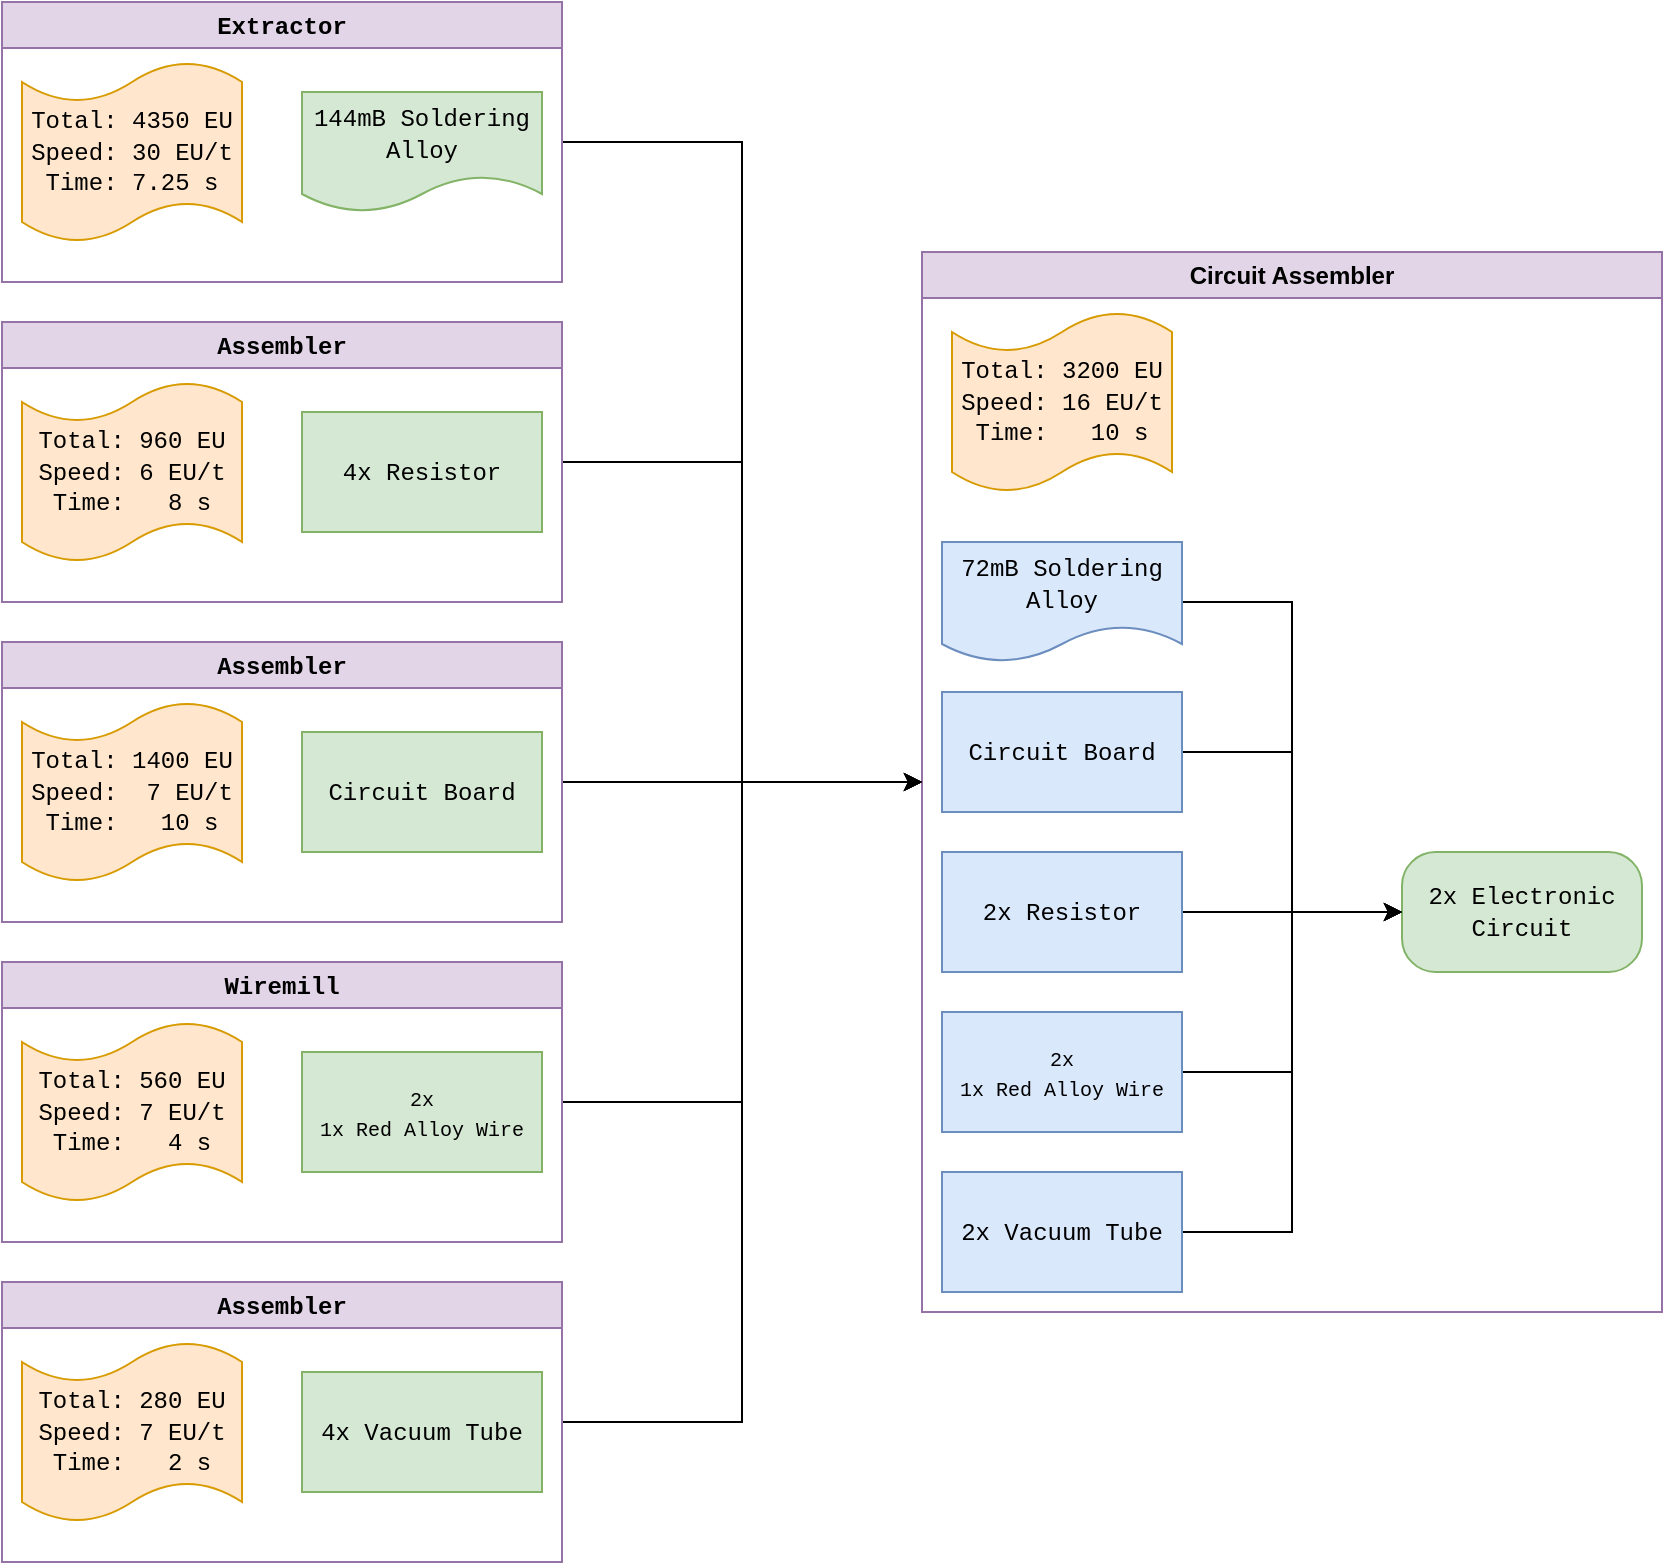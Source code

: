 <mxfile version="23.1.5" type="github">
  <diagram name="Page-1" id="xHWtxio63Q__qenesXCj">
    <mxGraphModel dx="1366" dy="737" grid="1" gridSize="10" guides="1" tooltips="1" connect="1" arrows="1" fold="1" page="1" pageScale="1" pageWidth="99900" pageHeight="99900" math="0" shadow="0">
      <root>
        <mxCell id="0" />
        <mxCell id="1" parent="0" />
        <mxCell id="_evyA89j4Kxm5VmDfR4r-19" value="Circuit Assembler" style="swimlane;whiteSpace=wrap;html=1;fillColor=#e1d5e7;strokeColor=#9673a6;" parent="1" vertex="1">
          <mxGeometry x="2540" y="1295" width="370" height="530" as="geometry">
            <mxRectangle x="2540" y="1295" width="140" height="30" as="alternateBounds" />
          </mxGeometry>
        </mxCell>
        <mxCell id="_evyA89j4Kxm5VmDfR4r-24" value="&lt;font face=&quot;Courier New&quot;&gt;Total: 3200 EU&lt;br&gt;Speed: 16 EU/t&lt;br&gt;Time: &amp;nbsp; 10 s&lt;br&gt;&lt;/font&gt;" style="shape=tape;whiteSpace=wrap;html=1;fillColor=#ffe6cc;strokeColor=#d79b00;size=0.222;" parent="_evyA89j4Kxm5VmDfR4r-19" vertex="1">
          <mxGeometry x="15" y="30" width="110" height="90" as="geometry" />
        </mxCell>
        <mxCell id="_evyA89j4Kxm5VmDfR4r-25" value="&lt;font face=&quot;Courier New&quot;&gt;2x Electronic Circuit&lt;br&gt;&lt;/font&gt;" style="rounded=1;whiteSpace=wrap;html=1;fillColor=#d5e8d4;strokeColor=#82b366;arcSize=28;" parent="_evyA89j4Kxm5VmDfR4r-19" vertex="1">
          <mxGeometry x="240" y="300" width="120" height="60" as="geometry" />
        </mxCell>
        <mxCell id="CNj63rIvP56T53jtsU0l-18" style="edgeStyle=orthogonalEdgeStyle;rounded=0;orthogonalLoop=1;jettySize=auto;html=1;entryX=0;entryY=0.5;entryDx=0;entryDy=0;" edge="1" parent="_evyA89j4Kxm5VmDfR4r-19" source="_evyA89j4Kxm5VmDfR4r-7" target="_evyA89j4Kxm5VmDfR4r-25">
          <mxGeometry relative="1" as="geometry" />
        </mxCell>
        <mxCell id="_evyA89j4Kxm5VmDfR4r-7" value="&lt;font face=&quot;Courier New&quot;&gt;Circuit Board&lt;br&gt;&lt;/font&gt;" style="rounded=0;whiteSpace=wrap;html=1;fillColor=#dae8fc;strokeColor=#6c8ebf;" parent="_evyA89j4Kxm5VmDfR4r-19" vertex="1">
          <mxGeometry x="10" y="220" width="120" height="60" as="geometry" />
        </mxCell>
        <mxCell id="CNj63rIvP56T53jtsU0l-17" style="edgeStyle=orthogonalEdgeStyle;rounded=0;orthogonalLoop=1;jettySize=auto;html=1;entryX=0;entryY=0.5;entryDx=0;entryDy=0;" edge="1" parent="_evyA89j4Kxm5VmDfR4r-19" source="_evyA89j4Kxm5VmDfR4r-41" target="_evyA89j4Kxm5VmDfR4r-25">
          <mxGeometry relative="1" as="geometry" />
        </mxCell>
        <mxCell id="_evyA89j4Kxm5VmDfR4r-41" value="&lt;font face=&quot;Courier New&quot;&gt;72mB Soldering Alloy&lt;br&gt;&lt;/font&gt;" style="rounded=0;whiteSpace=wrap;html=1;fillColor=#dae8fc;strokeColor=#6c8ebf;shape=document;boundedLbl=1;" parent="_evyA89j4Kxm5VmDfR4r-19" vertex="1">
          <mxGeometry x="10" y="145" width="120" height="60" as="geometry" />
        </mxCell>
        <mxCell id="CNj63rIvP56T53jtsU0l-19" style="edgeStyle=orthogonalEdgeStyle;rounded=0;orthogonalLoop=1;jettySize=auto;html=1;entryX=0;entryY=0.5;entryDx=0;entryDy=0;" edge="1" parent="_evyA89j4Kxm5VmDfR4r-19" source="_evyA89j4Kxm5VmDfR4r-8" target="_evyA89j4Kxm5VmDfR4r-25">
          <mxGeometry relative="1" as="geometry" />
        </mxCell>
        <mxCell id="_evyA89j4Kxm5VmDfR4r-8" value="&lt;font face=&quot;Courier New&quot;&gt;2x Resistor&lt;/font&gt;" style="rounded=0;whiteSpace=wrap;html=1;fillColor=#dae8fc;strokeColor=#6c8ebf;" parent="_evyA89j4Kxm5VmDfR4r-19" vertex="1">
          <mxGeometry x="10" y="300" width="120" height="60" as="geometry" />
        </mxCell>
        <mxCell id="CNj63rIvP56T53jtsU0l-20" style="edgeStyle=orthogonalEdgeStyle;rounded=0;orthogonalLoop=1;jettySize=auto;html=1;entryX=0;entryY=0.5;entryDx=0;entryDy=0;" edge="1" parent="_evyA89j4Kxm5VmDfR4r-19" source="_evyA89j4Kxm5VmDfR4r-9" target="_evyA89j4Kxm5VmDfR4r-25">
          <mxGeometry relative="1" as="geometry" />
        </mxCell>
        <mxCell id="_evyA89j4Kxm5VmDfR4r-9" value="&lt;font style=&quot;font-size: 10px;&quot; face=&quot;Courier New&quot;&gt;2x &lt;br&gt;1x Red Alloy Wire &lt;br&gt;&lt;/font&gt;" style="rounded=0;whiteSpace=wrap;html=1;fillColor=#dae8fc;strokeColor=#6c8ebf;" parent="_evyA89j4Kxm5VmDfR4r-19" vertex="1">
          <mxGeometry x="10" y="380" width="120" height="60" as="geometry" />
        </mxCell>
        <mxCell id="CNj63rIvP56T53jtsU0l-21" style="edgeStyle=orthogonalEdgeStyle;rounded=0;orthogonalLoop=1;jettySize=auto;html=1;entryX=0;entryY=0.5;entryDx=0;entryDy=0;" edge="1" parent="_evyA89j4Kxm5VmDfR4r-19" source="_evyA89j4Kxm5VmDfR4r-10" target="_evyA89j4Kxm5VmDfR4r-25">
          <mxGeometry relative="1" as="geometry" />
        </mxCell>
        <mxCell id="_evyA89j4Kxm5VmDfR4r-10" value="&lt;font face=&quot;Courier New&quot;&gt;2x Vacuum Tube&lt;br&gt;&lt;/font&gt;" style="rounded=0;whiteSpace=wrap;html=1;fillColor=#dae8fc;strokeColor=#6c8ebf;" parent="_evyA89j4Kxm5VmDfR4r-19" vertex="1">
          <mxGeometry x="10" y="460" width="120" height="60" as="geometry" />
        </mxCell>
        <mxCell id="CNj63rIvP56T53jtsU0l-23" style="edgeStyle=orthogonalEdgeStyle;rounded=0;orthogonalLoop=1;jettySize=auto;html=1;entryX=0;entryY=0.5;entryDx=0;entryDy=0;" edge="1" parent="1" source="_evyA89j4Kxm5VmDfR4r-27" target="_evyA89j4Kxm5VmDfR4r-19">
          <mxGeometry relative="1" as="geometry" />
        </mxCell>
        <mxCell id="_evyA89j4Kxm5VmDfR4r-27" value="&lt;font face=&quot;Courier New&quot;&gt;Extractor&lt;/font&gt;" style="swimlane;whiteSpace=wrap;html=1;fillColor=#e1d5e7;strokeColor=#9673a6;" parent="1" vertex="1">
          <mxGeometry x="2080" y="1170" width="280" height="140" as="geometry">
            <mxRectangle x="2710" y="1470" width="140" height="30" as="alternateBounds" />
          </mxGeometry>
        </mxCell>
        <mxCell id="_evyA89j4Kxm5VmDfR4r-28" value="&lt;font face=&quot;Courier New&quot;&gt;Total: 4350 EU&lt;br&gt;Speed: 30 EU/t&lt;br&gt;Time: 7.25 s&lt;br&gt;&lt;/font&gt;" style="shape=tape;whiteSpace=wrap;html=1;fillColor=#ffe6cc;strokeColor=#d79b00;size=0.222;" parent="_evyA89j4Kxm5VmDfR4r-27" vertex="1">
          <mxGeometry x="10" y="30" width="110" height="90" as="geometry" />
        </mxCell>
        <mxCell id="_evyA89j4Kxm5VmDfR4r-11" value="&lt;font face=&quot;Courier New&quot;&gt;144mB Soldering Alloy&lt;br&gt;&lt;/font&gt;" style="rounded=0;whiteSpace=wrap;html=1;fillColor=#d5e8d4;strokeColor=#82b366;shape=document;boundedLbl=1;" parent="_evyA89j4Kxm5VmDfR4r-27" vertex="1">
          <mxGeometry x="150" y="45" width="120" height="60" as="geometry" />
        </mxCell>
        <mxCell id="CNj63rIvP56T53jtsU0l-24" style="edgeStyle=orthogonalEdgeStyle;rounded=0;orthogonalLoop=1;jettySize=auto;html=1;entryX=0;entryY=0.5;entryDx=0;entryDy=0;" edge="1" parent="1" source="_evyA89j4Kxm5VmDfR4r-45" target="_evyA89j4Kxm5VmDfR4r-19">
          <mxGeometry relative="1" as="geometry" />
        </mxCell>
        <mxCell id="_evyA89j4Kxm5VmDfR4r-45" value="&lt;font face=&quot;Courier New&quot;&gt;Assembler&lt;/font&gt;" style="swimlane;whiteSpace=wrap;html=1;fillColor=#e1d5e7;strokeColor=#9673a6;" parent="1" vertex="1">
          <mxGeometry x="2080" y="1330" width="280" height="140" as="geometry">
            <mxRectangle x="2710" y="1470" width="140" height="30" as="alternateBounds" />
          </mxGeometry>
        </mxCell>
        <mxCell id="_evyA89j4Kxm5VmDfR4r-46" value="&lt;font face=&quot;Courier New&quot;&gt;Total: 960 EU&lt;br&gt;Speed: 6 EU/t&lt;br&gt;Time: &amp;nbsp; 8 s&lt;br&gt;&lt;/font&gt;" style="shape=tape;whiteSpace=wrap;html=1;fillColor=#ffe6cc;strokeColor=#d79b00;size=0.222;" parent="_evyA89j4Kxm5VmDfR4r-45" vertex="1">
          <mxGeometry x="10" y="30" width="110" height="90" as="geometry" />
        </mxCell>
        <mxCell id="_evyA89j4Kxm5VmDfR4r-47" value="&lt;font face=&quot;Courier New&quot;&gt;4x Resistor&lt;br&gt;&lt;/font&gt;" style="rounded=0;whiteSpace=wrap;html=1;fillColor=#d5e8d4;strokeColor=#82b366;shape=document;boundedLbl=1;size=0;" parent="_evyA89j4Kxm5VmDfR4r-45" vertex="1">
          <mxGeometry x="150" y="45" width="120" height="60" as="geometry" />
        </mxCell>
        <mxCell id="CNj63rIvP56T53jtsU0l-25" style="edgeStyle=orthogonalEdgeStyle;rounded=0;orthogonalLoop=1;jettySize=auto;html=1;entryX=0;entryY=0.5;entryDx=0;entryDy=0;" edge="1" parent="1" source="CNj63rIvP56T53jtsU0l-1" target="_evyA89j4Kxm5VmDfR4r-19">
          <mxGeometry relative="1" as="geometry" />
        </mxCell>
        <mxCell id="CNj63rIvP56T53jtsU0l-1" value="&lt;font face=&quot;Courier New&quot;&gt;Assembler&lt;/font&gt;" style="swimlane;whiteSpace=wrap;html=1;fillColor=#e1d5e7;strokeColor=#9673a6;" vertex="1" parent="1">
          <mxGeometry x="2080" y="1490" width="280" height="140" as="geometry">
            <mxRectangle x="2710" y="1470" width="140" height="30" as="alternateBounds" />
          </mxGeometry>
        </mxCell>
        <mxCell id="CNj63rIvP56T53jtsU0l-2" value="&lt;font face=&quot;Courier New&quot;&gt;Total: 1400 EU&lt;br&gt;Speed:&amp;nbsp; 7 EU/t&lt;br&gt;Time: &amp;nbsp; 10 s&lt;br&gt;&lt;/font&gt;" style="shape=tape;whiteSpace=wrap;html=1;fillColor=#ffe6cc;strokeColor=#d79b00;size=0.222;" vertex="1" parent="CNj63rIvP56T53jtsU0l-1">
          <mxGeometry x="10" y="30" width="110" height="90" as="geometry" />
        </mxCell>
        <mxCell id="CNj63rIvP56T53jtsU0l-3" value="&lt;font face=&quot;Courier New&quot;&gt;Circuit Board&lt;br&gt;&lt;/font&gt;" style="rounded=0;whiteSpace=wrap;html=1;fillColor=#d5e8d4;strokeColor=#82b366;shape=document;boundedLbl=1;size=0;" vertex="1" parent="CNj63rIvP56T53jtsU0l-1">
          <mxGeometry x="150" y="45" width="120" height="60" as="geometry" />
        </mxCell>
        <mxCell id="CNj63rIvP56T53jtsU0l-26" style="edgeStyle=orthogonalEdgeStyle;rounded=0;orthogonalLoop=1;jettySize=auto;html=1;entryX=0;entryY=0.5;entryDx=0;entryDy=0;" edge="1" parent="1" source="CNj63rIvP56T53jtsU0l-6" target="_evyA89j4Kxm5VmDfR4r-19">
          <mxGeometry relative="1" as="geometry" />
        </mxCell>
        <mxCell id="CNj63rIvP56T53jtsU0l-6" value="&lt;font face=&quot;Courier New&quot;&gt;Wiremill&lt;/font&gt;" style="swimlane;whiteSpace=wrap;html=1;fillColor=#e1d5e7;strokeColor=#9673a6;" vertex="1" parent="1">
          <mxGeometry x="2080" y="1650" width="280" height="140" as="geometry">
            <mxRectangle x="2710" y="1470" width="140" height="30" as="alternateBounds" />
          </mxGeometry>
        </mxCell>
        <mxCell id="CNj63rIvP56T53jtsU0l-7" value="&lt;font face=&quot;Courier New&quot;&gt;Total: 560 EU&lt;br&gt;Speed: 7 EU/t&lt;br&gt;Time: &amp;nbsp; 4 s&lt;br&gt;&lt;/font&gt;" style="shape=tape;whiteSpace=wrap;html=1;fillColor=#ffe6cc;strokeColor=#d79b00;size=0.222;" vertex="1" parent="CNj63rIvP56T53jtsU0l-6">
          <mxGeometry x="10" y="30" width="110" height="90" as="geometry" />
        </mxCell>
        <mxCell id="CNj63rIvP56T53jtsU0l-8" value="&lt;font style=&quot;font-size: 10px;&quot; face=&quot;Courier New&quot;&gt;2x &lt;br&gt;1x Red Alloy Wire &lt;br&gt;&lt;/font&gt;" style="rounded=0;whiteSpace=wrap;html=1;fillColor=#d5e8d4;strokeColor=#82b366;shape=document;boundedLbl=1;size=0;" vertex="1" parent="CNj63rIvP56T53jtsU0l-6">
          <mxGeometry x="150" y="45" width="120" height="60" as="geometry" />
        </mxCell>
        <mxCell id="CNj63rIvP56T53jtsU0l-27" style="edgeStyle=orthogonalEdgeStyle;rounded=0;orthogonalLoop=1;jettySize=auto;html=1;entryX=0;entryY=0.5;entryDx=0;entryDy=0;" edge="1" parent="1" source="CNj63rIvP56T53jtsU0l-11" target="_evyA89j4Kxm5VmDfR4r-19">
          <mxGeometry relative="1" as="geometry" />
        </mxCell>
        <mxCell id="CNj63rIvP56T53jtsU0l-11" value="&lt;font face=&quot;Courier New&quot;&gt;Assembler&lt;/font&gt;" style="swimlane;whiteSpace=wrap;html=1;fillColor=#e1d5e7;strokeColor=#9673a6;" vertex="1" parent="1">
          <mxGeometry x="2080" y="1810" width="280" height="140" as="geometry">
            <mxRectangle x="2710" y="1470" width="140" height="30" as="alternateBounds" />
          </mxGeometry>
        </mxCell>
        <mxCell id="CNj63rIvP56T53jtsU0l-12" value="&lt;font face=&quot;Courier New&quot;&gt;Total: 280 EU&lt;br&gt;Speed: 7 EU/t&lt;br&gt;Time: &amp;nbsp; 2 s&lt;br&gt;&lt;/font&gt;" style="shape=tape;whiteSpace=wrap;html=1;fillColor=#ffe6cc;strokeColor=#d79b00;size=0.222;" vertex="1" parent="CNj63rIvP56T53jtsU0l-11">
          <mxGeometry x="10" y="30" width="110" height="90" as="geometry" />
        </mxCell>
        <mxCell id="CNj63rIvP56T53jtsU0l-14" value="&lt;font face=&quot;Courier New&quot;&gt;4x Vacuum Tube&lt;br&gt;&lt;/font&gt;" style="rounded=0;whiteSpace=wrap;html=1;fillColor=#d5e8d4;strokeColor=#82b366;" vertex="1" parent="CNj63rIvP56T53jtsU0l-11">
          <mxGeometry x="150" y="45" width="120" height="60" as="geometry" />
        </mxCell>
      </root>
    </mxGraphModel>
  </diagram>
</mxfile>
